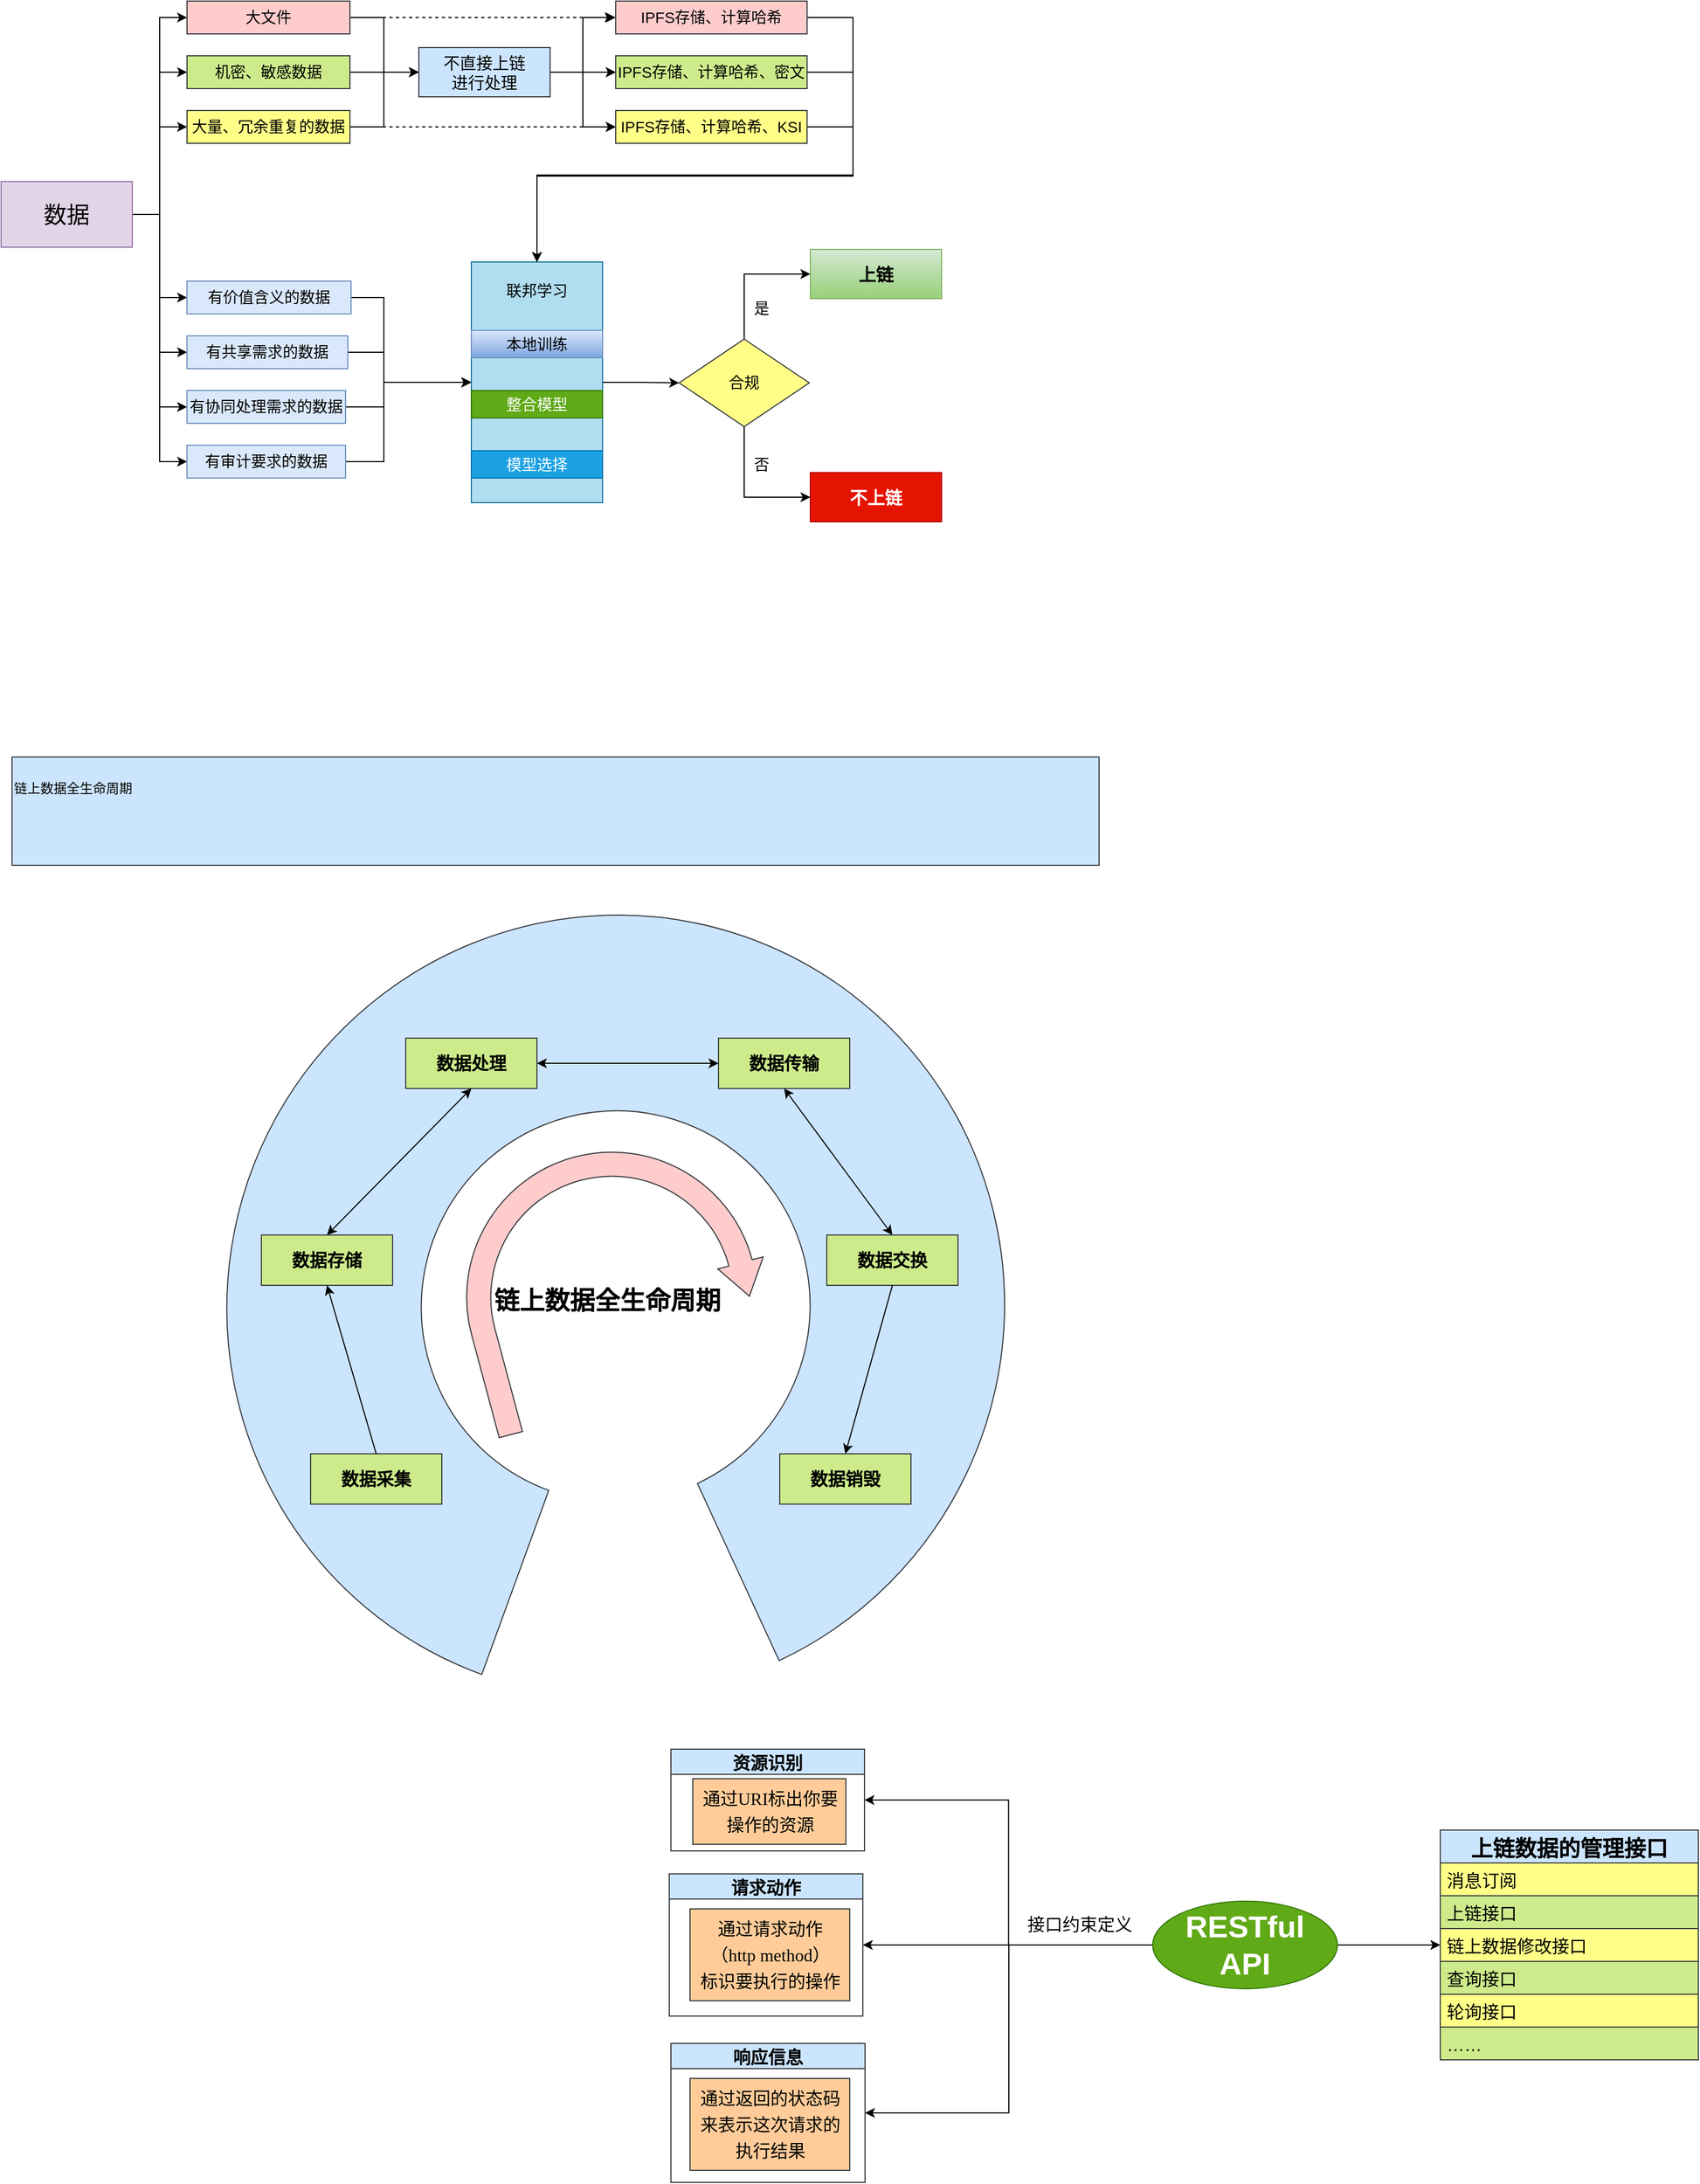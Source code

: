 <mxfile version="20.3.2" type="github"><diagram id="kjsnh7O_SymupYjuu-0S" name="第 1 页"><mxGraphModel dx="1720" dy="1158" grid="0" gridSize="10" guides="1" tooltips="1" connect="1" arrows="1" fold="1" page="0" pageScale="1" pageWidth="827" pageHeight="1169" math="0" shadow="0"><root><mxCell id="0"/><mxCell id="1" parent="0"/><mxCell id="IhO_nc91fv_scysewJJJ-87" value="" style="verticalLabelPosition=bottom;verticalAlign=top;html=1;shape=mxgraph.basic.partConcEllipse;startAngle=0.25;endAngle=0.125;arcWidth=0.5;rotation=110;fillColor=#cce5ff;strokeColor=#36393d;" parent="1" vertex="1"><mxGeometry x="284" y="873" width="716" height="710.5" as="geometry"/></mxCell><mxCell id="IhO_nc91fv_scysewJJJ-14" style="edgeStyle=orthogonalEdgeStyle;rounded=0;orthogonalLoop=1;jettySize=auto;html=1;entryX=0;entryY=0.5;entryDx=0;entryDy=0;" parent="1" source="IhO_nc91fv_scysewJJJ-1" target="IhO_nc91fv_scysewJJJ-2" edge="1"><mxGeometry relative="1" as="geometry"/></mxCell><mxCell id="IhO_nc91fv_scysewJJJ-15" style="edgeStyle=orthogonalEdgeStyle;rounded=0;orthogonalLoop=1;jettySize=auto;html=1;exitX=1;exitY=0.5;exitDx=0;exitDy=0;entryX=0;entryY=0.5;entryDx=0;entryDy=0;" parent="1" source="IhO_nc91fv_scysewJJJ-1" target="IhO_nc91fv_scysewJJJ-8" edge="1"><mxGeometry relative="1" as="geometry"/></mxCell><mxCell id="IhO_nc91fv_scysewJJJ-16" style="edgeStyle=orthogonalEdgeStyle;rounded=0;orthogonalLoop=1;jettySize=auto;html=1;entryX=0;entryY=0.5;entryDx=0;entryDy=0;" parent="1" source="IhO_nc91fv_scysewJJJ-1" target="IhO_nc91fv_scysewJJJ-9" edge="1"><mxGeometry relative="1" as="geometry"/></mxCell><mxCell id="IhO_nc91fv_scysewJJJ-17" style="edgeStyle=orthogonalEdgeStyle;rounded=0;orthogonalLoop=1;jettySize=auto;html=1;exitX=1;exitY=0.5;exitDx=0;exitDy=0;entryX=0;entryY=0.5;entryDx=0;entryDy=0;fontSize=14;" parent="1" source="IhO_nc91fv_scysewJJJ-1" target="IhO_nc91fv_scysewJJJ-10" edge="1"><mxGeometry relative="1" as="geometry"/></mxCell><mxCell id="IhO_nc91fv_scysewJJJ-18" style="edgeStyle=orthogonalEdgeStyle;rounded=0;orthogonalLoop=1;jettySize=auto;html=1;exitX=1;exitY=0.5;exitDx=0;exitDy=0;entryX=0;entryY=0.5;entryDx=0;entryDy=0;fontSize=14;" parent="1" source="IhO_nc91fv_scysewJJJ-1" target="IhO_nc91fv_scysewJJJ-11" edge="1"><mxGeometry relative="1" as="geometry"/></mxCell><mxCell id="IhO_nc91fv_scysewJJJ-19" style="edgeStyle=orthogonalEdgeStyle;rounded=0;orthogonalLoop=1;jettySize=auto;html=1;entryX=0;entryY=0.5;entryDx=0;entryDy=0;fontSize=14;" parent="1" source="IhO_nc91fv_scysewJJJ-1" target="IhO_nc91fv_scysewJJJ-13" edge="1"><mxGeometry relative="1" as="geometry"/></mxCell><mxCell id="IhO_nc91fv_scysewJJJ-33" style="edgeStyle=orthogonalEdgeStyle;rounded=0;orthogonalLoop=1;jettySize=auto;html=1;exitX=1;exitY=0.5;exitDx=0;exitDy=0;entryX=0;entryY=0.5;entryDx=0;entryDy=0;fontSize=14;" parent="1" source="IhO_nc91fv_scysewJJJ-1" target="IhO_nc91fv_scysewJJJ-31" edge="1"><mxGeometry relative="1" as="geometry"/></mxCell><mxCell id="IhO_nc91fv_scysewJJJ-1" value="&lt;font style=&quot;font-size: 21px;&quot;&gt;数据&lt;/font&gt;" style="rounded=0;whiteSpace=wrap;html=1;fillColor=#e1d5e7;strokeColor=#9673a6;" parent="1" vertex="1"><mxGeometry x="80" y="200" width="120" height="60" as="geometry"/></mxCell><mxCell id="IhO_nc91fv_scysewJJJ-22" style="edgeStyle=orthogonalEdgeStyle;rounded=0;orthogonalLoop=1;jettySize=auto;html=1;exitX=1;exitY=0.5;exitDx=0;exitDy=0;entryX=0;entryY=0.5;entryDx=0;entryDy=0;" parent="1" source="IhO_nc91fv_scysewJJJ-2" target="IhO_nc91fv_scysewJJJ-20" edge="1"><mxGeometry relative="1" as="geometry"><Array as="points"><mxPoint x="430" y="50"/><mxPoint x="430" y="100"/></Array></mxGeometry></mxCell><mxCell id="IhO_nc91fv_scysewJJJ-57" style="edgeStyle=orthogonalEdgeStyle;rounded=0;orthogonalLoop=1;jettySize=auto;html=1;strokeColor=default;dashed=1;" parent="1" source="IhO_nc91fv_scysewJJJ-2" edge="1"><mxGeometry relative="1" as="geometry"><mxPoint x="641" y="50" as="targetPoint"/></mxGeometry></mxCell><mxCell id="IhO_nc91fv_scysewJJJ-2" value="&lt;font style=&quot;font-size: 14px;&quot;&gt;大文件&lt;/font&gt;" style="whiteSpace=wrap;html=1;rounded=0;fillColor=#ffcccc;strokeColor=#36393d;align=center;" parent="1" vertex="1"><mxGeometry x="250" y="35" width="149" height="30" as="geometry"/></mxCell><mxCell id="IhO_nc91fv_scysewJJJ-23" style="edgeStyle=orthogonalEdgeStyle;rounded=0;orthogonalLoop=1;jettySize=auto;html=1;exitX=1;exitY=0.5;exitDx=0;exitDy=0;entryX=0;entryY=0.5;entryDx=0;entryDy=0;" parent="1" source="IhO_nc91fv_scysewJJJ-8" target="IhO_nc91fv_scysewJJJ-20" edge="1"><mxGeometry relative="1" as="geometry"/></mxCell><mxCell id="IhO_nc91fv_scysewJJJ-58" style="edgeStyle=orthogonalEdgeStyle;rounded=0;orthogonalLoop=1;jettySize=auto;html=1;exitX=1;exitY=0.5;exitDx=0;exitDy=0;entryX=0;entryY=0.5;entryDx=0;entryDy=0;dashed=1;strokeColor=default;" parent="1" source="IhO_nc91fv_scysewJJJ-8" target="IhO_nc91fv_scysewJJJ-51" edge="1"><mxGeometry relative="1" as="geometry"/></mxCell><mxCell id="IhO_nc91fv_scysewJJJ-8" value="&lt;font style=&quot;font-size: 14px;&quot;&gt;机密、敏感数据&lt;/font&gt;" style="whiteSpace=wrap;html=1;rounded=0;fillColor=#cdeb8b;strokeColor=#36393d;" parent="1" vertex="1"><mxGeometry x="250" y="85" width="149" height="30" as="geometry"/></mxCell><mxCell id="IhO_nc91fv_scysewJJJ-24" style="edgeStyle=orthogonalEdgeStyle;rounded=0;orthogonalLoop=1;jettySize=auto;html=1;exitX=1;exitY=0.5;exitDx=0;exitDy=0;entryX=0;entryY=0.5;entryDx=0;entryDy=0;" parent="1" source="IhO_nc91fv_scysewJJJ-9" target="IhO_nc91fv_scysewJJJ-20" edge="1"><mxGeometry relative="1" as="geometry"><Array as="points"><mxPoint x="430" y="150"/><mxPoint x="430" y="100"/></Array></mxGeometry></mxCell><mxCell id="IhO_nc91fv_scysewJJJ-59" style="edgeStyle=orthogonalEdgeStyle;rounded=0;orthogonalLoop=1;jettySize=auto;html=1;entryX=0;entryY=0.5;entryDx=0;entryDy=0;dashed=1;strokeColor=default;" parent="1" source="IhO_nc91fv_scysewJJJ-9" target="IhO_nc91fv_scysewJJJ-52" edge="1"><mxGeometry relative="1" as="geometry"/></mxCell><mxCell id="IhO_nc91fv_scysewJJJ-9" value="&lt;font style=&quot;font-size: 14px;&quot;&gt;大量、冗余重复的数据&lt;/font&gt;" style="whiteSpace=wrap;html=1;rounded=0;fillColor=#ffff88;strokeColor=#36393d;" parent="1" vertex="1"><mxGeometry x="250" y="135" width="149" height="30" as="geometry"/></mxCell><mxCell id="IhO_nc91fv_scysewJJJ-25" style="edgeStyle=orthogonalEdgeStyle;rounded=0;orthogonalLoop=1;jettySize=auto;html=1;exitX=1;exitY=0.5;exitDx=0;exitDy=0;entryX=0;entryY=0.5;entryDx=0;entryDy=0;fontSize=14;" parent="1" source="IhO_nc91fv_scysewJJJ-10" target="IhO_nc91fv_scysewJJJ-21" edge="1"><mxGeometry relative="1" as="geometry"><Array as="points"><mxPoint x="430" y="306"/><mxPoint x="430" y="384"/></Array></mxGeometry></mxCell><mxCell id="IhO_nc91fv_scysewJJJ-10" value="有价值含义的数据" style="whiteSpace=wrap;html=1;rounded=0;fillColor=#dae8fc;strokeColor=#6c8ebf;fontSize=14;" parent="1" vertex="1"><mxGeometry x="250" y="291" width="150" height="30" as="geometry"/></mxCell><mxCell id="IhO_nc91fv_scysewJJJ-27" style="edgeStyle=orthogonalEdgeStyle;rounded=0;orthogonalLoop=1;jettySize=auto;html=1;entryX=0;entryY=0.5;entryDx=0;entryDy=0;fontSize=14;" parent="1" source="IhO_nc91fv_scysewJJJ-11" target="IhO_nc91fv_scysewJJJ-21" edge="1"><mxGeometry relative="1" as="geometry"><Array as="points"><mxPoint x="430" y="356"/><mxPoint x="430" y="384"/></Array></mxGeometry></mxCell><mxCell id="IhO_nc91fv_scysewJJJ-11" value="有共享需求的数据" style="whiteSpace=wrap;html=1;rounded=0;fillColor=#dae8fc;strokeColor=#6c8ebf;fontSize=14;" parent="1" vertex="1"><mxGeometry x="250" y="341" width="147" height="30" as="geometry"/></mxCell><mxCell id="IhO_nc91fv_scysewJJJ-29" style="edgeStyle=orthogonalEdgeStyle;rounded=0;orthogonalLoop=1;jettySize=auto;html=1;exitX=1;exitY=0.5;exitDx=0;exitDy=0;entryX=0;entryY=0.5;entryDx=0;entryDy=0;fontSize=14;" parent="1" source="IhO_nc91fv_scysewJJJ-13" target="IhO_nc91fv_scysewJJJ-21" edge="1"><mxGeometry relative="1" as="geometry"><Array as="points"><mxPoint x="430" y="406"/><mxPoint x="430" y="384"/></Array></mxGeometry></mxCell><mxCell id="IhO_nc91fv_scysewJJJ-13" value="有协同处理需求的数据" style="whiteSpace=wrap;html=1;rounded=0;fillColor=#dae8fc;strokeColor=#6c8ebf;fontSize=14;" parent="1" vertex="1"><mxGeometry x="250" y="391" width="145" height="30" as="geometry"/></mxCell><mxCell id="IhO_nc91fv_scysewJJJ-54" style="edgeStyle=orthogonalEdgeStyle;rounded=0;orthogonalLoop=1;jettySize=auto;html=1;exitX=1;exitY=0.5;exitDx=0;exitDy=0;entryX=0;entryY=0.5;entryDx=0;entryDy=0;strokeColor=default;" parent="1" source="IhO_nc91fv_scysewJJJ-20" target="IhO_nc91fv_scysewJJJ-50" edge="1"><mxGeometry relative="1" as="geometry"/></mxCell><mxCell id="IhO_nc91fv_scysewJJJ-55" style="edgeStyle=orthogonalEdgeStyle;rounded=0;orthogonalLoop=1;jettySize=auto;html=1;entryX=0;entryY=0.5;entryDx=0;entryDy=0;strokeColor=default;" parent="1" source="IhO_nc91fv_scysewJJJ-20" target="IhO_nc91fv_scysewJJJ-51" edge="1"><mxGeometry relative="1" as="geometry"/></mxCell><mxCell id="IhO_nc91fv_scysewJJJ-56" style="edgeStyle=orthogonalEdgeStyle;rounded=0;orthogonalLoop=1;jettySize=auto;html=1;entryX=0;entryY=0.5;entryDx=0;entryDy=0;strokeColor=default;" parent="1" source="IhO_nc91fv_scysewJJJ-20" target="IhO_nc91fv_scysewJJJ-52" edge="1"><mxGeometry relative="1" as="geometry"/></mxCell><mxCell id="IhO_nc91fv_scysewJJJ-20" value="&lt;font style=&quot;font-size: 15px;&quot;&gt;不直接上链&lt;br&gt;进行处理&lt;/font&gt;" style="rounded=0;whiteSpace=wrap;html=1;fillColor=#cce5ff;strokeColor=#36393d;" parent="1" vertex="1"><mxGeometry x="462" y="77.5" width="120" height="45" as="geometry"/></mxCell><mxCell id="IhO_nc91fv_scysewJJJ-43" style="edgeStyle=orthogonalEdgeStyle;rounded=0;orthogonalLoop=1;jettySize=auto;html=1;exitX=1;exitY=0.5;exitDx=0;exitDy=0;entryX=0;entryY=0.5;entryDx=0;entryDy=0;strokeColor=default;fontSize=14;" parent="1" source="IhO_nc91fv_scysewJJJ-21" target="IhO_nc91fv_scysewJJJ-40" edge="1"><mxGeometry relative="1" as="geometry"/></mxCell><mxCell id="IhO_nc91fv_scysewJJJ-21" value="联邦学习&lt;br style=&quot;font-size: 14px;&quot;&gt;&lt;br style=&quot;font-size: 14px;&quot;&gt;&lt;br style=&quot;font-size: 14px;&quot;&gt;&lt;br style=&quot;font-size: 14px;&quot;&gt;&lt;br style=&quot;font-size: 14px;&quot;&gt;&lt;br style=&quot;font-size: 14px;&quot;&gt;&lt;br style=&quot;font-size: 14px;&quot;&gt;&lt;br style=&quot;font-size: 14px;&quot;&gt;&lt;br style=&quot;font-size: 14px;&quot;&gt;&lt;br style=&quot;font-size: 14px;&quot;&gt;&lt;br style=&quot;font-size: 14px;&quot;&gt;" style="rounded=0;whiteSpace=wrap;html=1;fillColor=#b1ddf0;strokeColor=#10739e;align=center;fontSize=14;" parent="1" vertex="1"><mxGeometry x="510" y="273.5" width="120" height="220" as="geometry"/></mxCell><mxCell id="IhO_nc91fv_scysewJJJ-34" style="edgeStyle=orthogonalEdgeStyle;rounded=0;orthogonalLoop=1;jettySize=auto;html=1;exitX=1;exitY=0.5;exitDx=0;exitDy=0;entryX=0;entryY=0.5;entryDx=0;entryDy=0;strokeColor=default;fontSize=14;" parent="1" source="IhO_nc91fv_scysewJJJ-31" target="IhO_nc91fv_scysewJJJ-21" edge="1"><mxGeometry relative="1" as="geometry"><Array as="points"><mxPoint x="430" y="456"/><mxPoint x="430" y="384"/></Array></mxGeometry></mxCell><mxCell id="IhO_nc91fv_scysewJJJ-31" value="有审计要求的数据" style="whiteSpace=wrap;html=1;rounded=0;fillColor=#dae8fc;strokeColor=#6c8ebf;fontSize=14;" parent="1" vertex="1"><mxGeometry x="250" y="441" width="145" height="30" as="geometry"/></mxCell><mxCell id="IhO_nc91fv_scysewJJJ-35" value="&lt;b style=&quot;&quot;&gt;&lt;font style=&quot;font-size: 16px;&quot;&gt;上链&lt;/font&gt;&lt;/b&gt;" style="rounded=0;whiteSpace=wrap;html=1;fillColor=#d5e8d4;strokeColor=#82b366;gradientColor=#97d077;fontSize=14;" parent="1" vertex="1"><mxGeometry x="820" y="262" width="120" height="45" as="geometry"/></mxCell><mxCell id="IhO_nc91fv_scysewJJJ-36" value="本地训练" style="rounded=0;whiteSpace=wrap;html=1;fillColor=#dae8fc;strokeColor=#6c8ebf;gradientColor=#7ea6e0;fontSize=14;" parent="1" vertex="1"><mxGeometry x="510" y="336" width="120" height="25" as="geometry"/></mxCell><mxCell id="IhO_nc91fv_scysewJJJ-37" value="整合模型" style="rounded=0;whiteSpace=wrap;html=1;fillColor=#60a917;strokeColor=#2D7600;fontSize=14;fontColor=#ffffff;" parent="1" vertex="1"><mxGeometry x="510" y="391" width="120" height="25" as="geometry"/></mxCell><mxCell id="IhO_nc91fv_scysewJJJ-38" value="模型选择" style="rounded=0;whiteSpace=wrap;html=1;fillColor=#1ba1e2;strokeColor=#006EAF;fontSize=14;fontColor=#ffffff;" parent="1" vertex="1"><mxGeometry x="510" y="446" width="120" height="25" as="geometry"/></mxCell><mxCell id="IhO_nc91fv_scysewJJJ-60" style="edgeStyle=orthogonalEdgeStyle;rounded=0;orthogonalLoop=1;jettySize=auto;html=1;exitX=0.5;exitY=1;exitDx=0;exitDy=0;entryX=0;entryY=0.5;entryDx=0;entryDy=0;strokeColor=default;fontSize=14;" parent="1" source="IhO_nc91fv_scysewJJJ-40" target="IhO_nc91fv_scysewJJJ-46" edge="1"><mxGeometry relative="1" as="geometry"/></mxCell><mxCell id="IhO_nc91fv_scysewJJJ-150" style="edgeStyle=orthogonalEdgeStyle;rounded=0;orthogonalLoop=1;jettySize=auto;html=1;exitX=0.5;exitY=0;exitDx=0;exitDy=0;entryX=0;entryY=0.5;entryDx=0;entryDy=0;strokeColor=default;fontSize=14;" parent="1" source="IhO_nc91fv_scysewJJJ-40" target="IhO_nc91fv_scysewJJJ-35" edge="1"><mxGeometry relative="1" as="geometry"/></mxCell><mxCell id="IhO_nc91fv_scysewJJJ-40" value="合规" style="rhombus;whiteSpace=wrap;html=1;fillColor=#ffff88;strokeColor=#36393d;fontSize=14;" parent="1" vertex="1"><mxGeometry x="700" y="344" width="119" height="80" as="geometry"/></mxCell><mxCell id="IhO_nc91fv_scysewJJJ-42" value="是" style="text;html=1;align=center;verticalAlign=middle;resizable=0;points=[];autosize=1;strokeColor=none;fillColor=none;fontSize=14;" parent="1" vertex="1"><mxGeometry x="759.01" y="301" width="32" height="29" as="geometry"/></mxCell><mxCell id="IhO_nc91fv_scysewJJJ-45" value="否" style="text;html=1;align=center;verticalAlign=middle;resizable=0;points=[];autosize=1;strokeColor=none;fillColor=none;" parent="1" vertex="1"><mxGeometry x="691" y="140" width="40" height="30" as="geometry"/></mxCell><mxCell id="IhO_nc91fv_scysewJJJ-46" value="&lt;b style=&quot;&quot;&gt;&lt;font style=&quot;font-size: 16px;&quot;&gt;不上链&lt;/font&gt;&lt;/b&gt;" style="rounded=0;whiteSpace=wrap;html=1;fillColor=#e51400;fontColor=#ffffff;strokeColor=#B20000;fontSize=14;" parent="1" vertex="1"><mxGeometry x="820" y="466" width="120" height="45" as="geometry"/></mxCell><mxCell id="IhO_nc91fv_scysewJJJ-66" style="edgeStyle=orthogonalEdgeStyle;rounded=0;orthogonalLoop=1;jettySize=auto;html=1;exitX=1;exitY=0.5;exitDx=0;exitDy=0;strokeColor=default;" parent="1" source="IhO_nc91fv_scysewJJJ-50" target="IhO_nc91fv_scysewJJJ-21" edge="1"><mxGeometry relative="1" as="geometry"><Array as="points"><mxPoint x="859" y="50"/><mxPoint x="859" y="194"/><mxPoint x="570" y="194"/></Array></mxGeometry></mxCell><mxCell id="IhO_nc91fv_scysewJJJ-50" value="&lt;font style=&quot;font-size: 14px;&quot;&gt;IPFS存储、计算哈希&lt;/font&gt;" style="whiteSpace=wrap;html=1;rounded=0;align=center;fillColor=#ffcccc;strokeColor=#36393d;" parent="1" vertex="1"><mxGeometry x="642" y="35" width="175" height="30" as="geometry"/></mxCell><mxCell id="IhO_nc91fv_scysewJJJ-68" style="edgeStyle=orthogonalEdgeStyle;rounded=0;orthogonalLoop=1;jettySize=auto;html=1;exitX=1;exitY=0.5;exitDx=0;exitDy=0;entryX=0.5;entryY=0;entryDx=0;entryDy=0;strokeColor=default;" parent="1" source="IhO_nc91fv_scysewJJJ-51" target="IhO_nc91fv_scysewJJJ-21" edge="1"><mxGeometry relative="1" as="geometry"><Array as="points"><mxPoint x="859" y="100"/><mxPoint x="859" y="194"/><mxPoint x="570" y="194"/></Array></mxGeometry></mxCell><mxCell id="IhO_nc91fv_scysewJJJ-51" value="&lt;font style=&quot;font-size: 14px;&quot;&gt;IPFS存储、计算哈希&lt;span style=&quot;text-align: left;&quot;&gt;、密文&lt;/span&gt;&lt;/font&gt;" style="whiteSpace=wrap;html=1;rounded=0;fillColor=#cdeb8b;strokeColor=#36393d;" parent="1" vertex="1"><mxGeometry x="642" y="85" width="175" height="30" as="geometry"/></mxCell><mxCell id="IhO_nc91fv_scysewJJJ-69" style="edgeStyle=orthogonalEdgeStyle;rounded=0;orthogonalLoop=1;jettySize=auto;html=1;entryX=0.5;entryY=0;entryDx=0;entryDy=0;strokeColor=default;" parent="1" source="IhO_nc91fv_scysewJJJ-52" target="IhO_nc91fv_scysewJJJ-21" edge="1"><mxGeometry relative="1" as="geometry"><Array as="points"><mxPoint x="859" y="150"/><mxPoint x="859" y="195"/><mxPoint x="570" y="195"/></Array></mxGeometry></mxCell><mxCell id="IhO_nc91fv_scysewJJJ-52" value="&lt;font style=&quot;font-size: 14px;&quot;&gt;IPFS存储、计算哈希、KSI&lt;/font&gt;" style="whiteSpace=wrap;html=1;rounded=0;fillColor=#ffff88;strokeColor=#36393d;" parent="1" vertex="1"><mxGeometry x="642" y="135" width="175" height="30" as="geometry"/></mxCell><mxCell id="IhO_nc91fv_scysewJJJ-71" value="否" style="text;html=1;align=center;verticalAlign=middle;resizable=0;points=[];autosize=1;strokeColor=none;fillColor=none;fontSize=14;" parent="1" vertex="1"><mxGeometry x="759.01" y="444" width="32" height="29" as="geometry"/></mxCell><mxCell id="IhO_nc91fv_scysewJJJ-74" value="链上数据全生命周期&lt;br&gt;&lt;br&gt;&lt;br&gt;&lt;br&gt;" style="rounded=0;whiteSpace=wrap;html=1;align=left;fillColor=#cce5ff;strokeColor=#36393d;" parent="1" vertex="1"><mxGeometry x="90" y="726" width="994" height="99" as="geometry"/></mxCell><mxCell id="IhO_nc91fv_scysewJJJ-76" value="&lt;b&gt;&lt;font style=&quot;font-size: 16px;&quot;&gt;数据采集&lt;/font&gt;&lt;/b&gt;" style="rounded=0;whiteSpace=wrap;html=1;fillColor=#cdeb8b;strokeColor=#36393d;" parent="1" vertex="1"><mxGeometry x="363" y="1363" width="120" height="46" as="geometry"/></mxCell><mxCell id="IhO_nc91fv_scysewJJJ-77" value="&lt;b&gt;&lt;font style=&quot;font-size: 16px;&quot;&gt;数据存储&lt;/font&gt;&lt;/b&gt;" style="rounded=0;whiteSpace=wrap;html=1;fillColor=#cdeb8b;strokeColor=#36393d;" parent="1" vertex="1"><mxGeometry x="318" y="1163" width="120" height="46" as="geometry"/></mxCell><mxCell id="IhO_nc91fv_scysewJJJ-78" value="&lt;b&gt;&lt;font style=&quot;font-size: 16px;&quot;&gt;数据处理&lt;/font&gt;&lt;/b&gt;" style="rounded=0;whiteSpace=wrap;html=1;fillColor=#cdeb8b;strokeColor=#36393d;" parent="1" vertex="1"><mxGeometry x="450" y="983" width="120" height="46" as="geometry"/></mxCell><mxCell id="IhO_nc91fv_scysewJJJ-79" value="&lt;b&gt;&lt;font style=&quot;font-size: 16px;&quot;&gt;数据传输&lt;/font&gt;&lt;/b&gt;" style="rounded=0;whiteSpace=wrap;html=1;fillColor=#cdeb8b;strokeColor=#36393d;" parent="1" vertex="1"><mxGeometry x="736" y="983" width="120" height="46" as="geometry"/></mxCell><mxCell id="IhO_nc91fv_scysewJJJ-80" value="&lt;b&gt;&lt;font style=&quot;font-size: 16px;&quot;&gt;数据交换&lt;/font&gt;&lt;/b&gt;" style="rounded=0;whiteSpace=wrap;html=1;fillColor=#cdeb8b;strokeColor=#36393d;" parent="1" vertex="1"><mxGeometry x="835" y="1163" width="120" height="46" as="geometry"/></mxCell><mxCell id="IhO_nc91fv_scysewJJJ-81" value="&lt;b&gt;&lt;font style=&quot;font-size: 16px;&quot;&gt;数据销毁&lt;/font&gt;&lt;/b&gt;" style="rounded=0;whiteSpace=wrap;html=1;fillColor=#cdeb8b;strokeColor=#36393d;" parent="1" vertex="1"><mxGeometry x="792" y="1363" width="120" height="46" as="geometry"/></mxCell><mxCell id="IhO_nc91fv_scysewJJJ-98" value="" style="endArrow=classic;html=1;rounded=0;strokeColor=default;exitX=0.5;exitY=0;exitDx=0;exitDy=0;entryX=0.5;entryY=1;entryDx=0;entryDy=0;" parent="1" source="IhO_nc91fv_scysewJJJ-76" target="IhO_nc91fv_scysewJJJ-77" edge="1"><mxGeometry width="50" height="50" relative="1" as="geometry"><mxPoint x="580" y="1295" as="sourcePoint"/><mxPoint x="630" y="1245" as="targetPoint"/></mxGeometry></mxCell><mxCell id="IhO_nc91fv_scysewJJJ-99" value="" style="endArrow=classic;html=1;rounded=0;strokeColor=default;entryX=0.5;entryY=0;entryDx=0;entryDy=0;exitX=0.5;exitY=1;exitDx=0;exitDy=0;" parent="1" source="IhO_nc91fv_scysewJJJ-80" target="IhO_nc91fv_scysewJJJ-81" edge="1"><mxGeometry width="50" height="50" relative="1" as="geometry"><mxPoint x="751" y="1268" as="sourcePoint"/><mxPoint x="801" y="1218" as="targetPoint"/></mxGeometry></mxCell><mxCell id="IhO_nc91fv_scysewJJJ-100" value="" style="endArrow=classic;startArrow=classic;html=1;rounded=0;strokeColor=default;entryX=0.5;entryY=1;entryDx=0;entryDy=0;exitX=0.5;exitY=0;exitDx=0;exitDy=0;" parent="1" source="IhO_nc91fv_scysewJJJ-77" target="IhO_nc91fv_scysewJJJ-78" edge="1"><mxGeometry width="50" height="50" relative="1" as="geometry"><mxPoint x="413" y="1128" as="sourcePoint"/><mxPoint x="463" y="1078" as="targetPoint"/></mxGeometry></mxCell><mxCell id="IhO_nc91fv_scysewJJJ-101" value="" style="endArrow=classic;startArrow=classic;html=1;rounded=0;strokeColor=default;exitX=1;exitY=0.5;exitDx=0;exitDy=0;entryX=0;entryY=0.5;entryDx=0;entryDy=0;" parent="1" source="IhO_nc91fv_scysewJJJ-78" target="IhO_nc91fv_scysewJJJ-79" edge="1"><mxGeometry width="50" height="50" relative="1" as="geometry"><mxPoint x="751" y="1268" as="sourcePoint"/><mxPoint x="801" y="1218" as="targetPoint"/></mxGeometry></mxCell><mxCell id="IhO_nc91fv_scysewJJJ-102" value="" style="endArrow=classic;startArrow=classic;html=1;rounded=0;strokeColor=default;entryX=0.5;entryY=1;entryDx=0;entryDy=0;exitX=0.5;exitY=0;exitDx=0;exitDy=0;" parent="1" source="IhO_nc91fv_scysewJJJ-80" target="IhO_nc91fv_scysewJJJ-79" edge="1"><mxGeometry width="50" height="50" relative="1" as="geometry"><mxPoint x="751" y="1268" as="sourcePoint"/><mxPoint x="801" y="1218" as="targetPoint"/></mxGeometry></mxCell><mxCell id="IhO_nc91fv_scysewJJJ-107" value="" style="html=1;shadow=0;dashed=0;align=center;verticalAlign=middle;shape=mxgraph.arrows2.uTurnArrow;dy=11;arrowHead=43;dx2=31.46;rotation=75;fillColor=#ffcccc;strokeColor=#36393d;" parent="1" vertex="1"><mxGeometry x="524.01" y="1063.49" width="230" height="276" as="geometry"/></mxCell><mxCell id="IhO_nc91fv_scysewJJJ-108" value="&lt;span style=&quot;text-align: left;&quot;&gt;&lt;b&gt;&lt;font style=&quot;font-size: 23px;&quot;&gt;链上数据全生命周期&lt;/font&gt;&lt;/b&gt;&lt;/span&gt;" style="text;html=1;align=center;verticalAlign=middle;resizable=0;points=[];autosize=1;strokeColor=none;fillColor=none;" parent="1" vertex="1"><mxGeometry x="521" y="1203.47" width="225" height="40" as="geometry"/></mxCell><mxCell id="IhO_nc91fv_scysewJJJ-125" style="edgeStyle=orthogonalEdgeStyle;rounded=0;orthogonalLoop=1;jettySize=auto;html=1;entryX=1;entryY=0.5;entryDx=0;entryDy=0;strokeColor=default;fontSize=16;" parent="1" source="IhO_nc91fv_scysewJJJ-109" target="IhO_nc91fv_scysewJJJ-132" edge="1"><mxGeometry relative="1" as="geometry"><mxPoint x="1032" y="1736.5" as="targetPoint"/></mxGeometry></mxCell><mxCell id="IhO_nc91fv_scysewJJJ-126" style="edgeStyle=orthogonalEdgeStyle;rounded=0;orthogonalLoop=1;jettySize=auto;html=1;exitX=0;exitY=0.5;exitDx=0;exitDy=0;entryX=1;entryY=0.5;entryDx=0;entryDy=0;strokeColor=default;fontSize=16;" parent="1" source="IhO_nc91fv_scysewJJJ-109" target="IhO_nc91fv_scysewJJJ-135" edge="1"><mxGeometry relative="1" as="geometry"><mxPoint x="1032" y="1802.5" as="targetPoint"/></mxGeometry></mxCell><mxCell id="IhO_nc91fv_scysewJJJ-139" style="edgeStyle=orthogonalEdgeStyle;rounded=0;orthogonalLoop=1;jettySize=auto;html=1;entryX=1;entryY=0.5;entryDx=0;entryDy=0;strokeColor=default;fontSize=16;" parent="1" source="IhO_nc91fv_scysewJJJ-109" target="IhO_nc91fv_scysewJJJ-137" edge="1"><mxGeometry relative="1" as="geometry"/></mxCell><mxCell id="IhO_nc91fv_scysewJJJ-145" style="edgeStyle=orthogonalEdgeStyle;rounded=0;orthogonalLoop=1;jettySize=auto;html=1;entryX=0;entryY=0.5;entryDx=0;entryDy=0;strokeColor=default;fontSize=16;" parent="1" source="IhO_nc91fv_scysewJJJ-109" target="IhO_nc91fv_scysewJJJ-141" edge="1"><mxGeometry relative="1" as="geometry"/></mxCell><mxCell id="IhO_nc91fv_scysewJJJ-109" value="&lt;b&gt;&lt;font style=&quot;font-size: 28px;&quot;&gt;RESTful&lt;br&gt;API&lt;br&gt;&lt;/font&gt;&lt;/b&gt;" style="ellipse;whiteSpace=wrap;html=1;fontSize=16;fillColor=#60a917;strokeColor=#2D7600;fontColor=#ffffff;" parent="1" vertex="1"><mxGeometry x="1133" y="1772" width="169" height="80" as="geometry"/></mxCell><mxCell id="IhO_nc91fv_scysewJJJ-132" value="资源识别" style="swimlane;fontSize=16;fillColor=#cce5ff;strokeColor=#36393d;" parent="1" vertex="1"><mxGeometry x="692.5" y="1633" width="177" height="93" as="geometry"><mxRectangle x="640" y="1660" width="99" height="31" as="alternateBounds"/></mxGeometry></mxCell><mxCell id="IhO_nc91fv_scysewJJJ-134" value="&lt;span style=&quot;text-align: start; font-size: 12pt; line-height: 24px; font-family: 宋体;&quot;&gt;通过&lt;span lang=&quot;EN-US&quot;&gt;URI&lt;/span&gt;标出你要&lt;br&gt;操作的资源&lt;/span&gt;&lt;span style=&quot;font-size: medium; text-align: start;&quot;&gt;&lt;/span&gt;" style="text;html=1;align=center;verticalAlign=middle;resizable=0;points=[];autosize=1;strokeColor=#36393d;fillColor=#ffcc99;fontSize=16;" parent="IhO_nc91fv_scysewJJJ-132" vertex="1"><mxGeometry x="20" y="27" width="140" height="60" as="geometry"/></mxCell><mxCell id="IhO_nc91fv_scysewJJJ-135" value="请求动作" style="swimlane;fontSize=16;fillColor=#cce5ff;strokeColor=#36393d;" parent="1" vertex="1"><mxGeometry x="691" y="1747" width="177" height="130" as="geometry"><mxRectangle x="640" y="1660" width="99" height="31" as="alternateBounds"/></mxGeometry></mxCell><mxCell id="IhO_nc91fv_scysewJJJ-136" value="&lt;span style=&quot;text-align: start; font-size: 12pt; line-height: 24px; font-family: 宋体;&quot;&gt;通过请求动作&lt;br&gt;（&lt;span lang=&quot;EN-US&quot;&gt;http method&lt;/span&gt;）&lt;br&gt;标识要执行的操作&lt;/span&gt;&lt;span style=&quot;font-size: medium; text-align: start;&quot;&gt;&lt;/span&gt;" style="text;html=1;align=center;verticalAlign=middle;resizable=0;points=[];autosize=1;strokeColor=#36393d;fillColor=#ffcc99;fontSize=16;" parent="IhO_nc91fv_scysewJJJ-135" vertex="1"><mxGeometry x="19" y="32" width="146" height="84" as="geometry"/></mxCell><mxCell id="IhO_nc91fv_scysewJJJ-137" value="响应信息" style="swimlane;fontSize=16;fillColor=#cce5ff;strokeColor=#36393d;" parent="1" vertex="1"><mxGeometry x="692.5" y="1902" width="177.5" height="127" as="geometry"><mxRectangle x="640" y="1660" width="99" height="31" as="alternateBounds"/></mxGeometry></mxCell><mxCell id="IhO_nc91fv_scysewJJJ-138" value="&lt;span style=&quot;text-align: start; font-size: 12pt; line-height: 24px; font-family: 宋体;&quot;&gt;通过返回的状态码&lt;br&gt;来表示这次请求的&lt;br&gt;执行结果&lt;/span&gt;&lt;span style=&quot;font-size: medium; text-align: start;&quot;&gt;&lt;/span&gt;" style="text;html=1;align=center;verticalAlign=middle;resizable=0;points=[];autosize=1;strokeColor=#36393d;fillColor=#ffcc99;fontSize=16;" parent="IhO_nc91fv_scysewJJJ-137" vertex="1"><mxGeometry x="17.5" y="32" width="146" height="84" as="geometry"/></mxCell><mxCell id="IhO_nc91fv_scysewJJJ-140" value="&lt;span style=&quot;text-align: start; font-size: 12pt; line-height: 24px; font-family: 宋体;&quot;&gt;接口约束定义&lt;/span&gt;&lt;span style=&quot;font-size: medium; text-align: start;&quot;&gt;&lt;/span&gt;" style="text;html=1;align=center;verticalAlign=middle;resizable=0;points=[];autosize=1;strokeColor=none;fillColor=none;fontSize=16;" parent="1" vertex="1"><mxGeometry x="1009" y="1775" width="114" height="36" as="geometry"/></mxCell><mxCell id="IhO_nc91fv_scysewJJJ-141" value="上链数据的管理接口" style="swimlane;fontStyle=1;childLayout=stackLayout;horizontal=1;startSize=30;horizontalStack=0;resizeParent=1;resizeParentMax=0;resizeLast=0;collapsible=1;marginBottom=0;fontSize=20;fillColor=#cce5ff;strokeColor=#36393d;" parent="1" vertex="1"><mxGeometry x="1396" y="1707" width="236" height="210" as="geometry"><mxRectangle x="1396" y="1707" width="215" height="36" as="alternateBounds"/></mxGeometry></mxCell><mxCell id="IhO_nc91fv_scysewJJJ-142" value="消息订阅" style="text;strokeColor=#36393d;fillColor=#ffff88;align=left;verticalAlign=middle;spacingLeft=4;spacingRight=4;overflow=hidden;points=[[0,0.5],[1,0.5]];portConstraint=eastwest;rotatable=0;fontSize=16;" parent="IhO_nc91fv_scysewJJJ-141" vertex="1"><mxGeometry y="30" width="236" height="30" as="geometry"/></mxCell><mxCell id="IhO_nc91fv_scysewJJJ-143" value="上链接口" style="text;strokeColor=#36393d;fillColor=#cdeb8b;align=left;verticalAlign=middle;spacingLeft=4;spacingRight=4;overflow=hidden;points=[[0,0.5],[1,0.5]];portConstraint=eastwest;rotatable=0;fontSize=16;" parent="IhO_nc91fv_scysewJJJ-141" vertex="1"><mxGeometry y="60" width="236" height="30" as="geometry"/></mxCell><mxCell id="IhO_nc91fv_scysewJJJ-148" value="链上数据修改接口" style="text;strokeColor=#36393d;fillColor=#ffff88;align=left;verticalAlign=middle;spacingLeft=4;spacingRight=4;overflow=hidden;points=[[0,0.5],[1,0.5]];portConstraint=eastwest;rotatable=0;fontSize=16;" parent="IhO_nc91fv_scysewJJJ-141" vertex="1"><mxGeometry y="90" width="236" height="30" as="geometry"/></mxCell><mxCell id="IhO_nc91fv_scysewJJJ-147" value="查询接口" style="text;strokeColor=#36393d;fillColor=#cdeb8b;align=left;verticalAlign=middle;spacingLeft=4;spacingRight=4;overflow=hidden;points=[[0,0.5],[1,0.5]];portConstraint=eastwest;rotatable=0;fontSize=16;" parent="IhO_nc91fv_scysewJJJ-141" vertex="1"><mxGeometry y="120" width="236" height="30" as="geometry"/></mxCell><mxCell id="IhO_nc91fv_scysewJJJ-146" value="轮询接口" style="text;strokeColor=#36393d;fillColor=#ffff88;align=left;verticalAlign=middle;spacingLeft=4;spacingRight=4;overflow=hidden;points=[[0,0.5],[1,0.5]];portConstraint=eastwest;rotatable=0;fontSize=16;" parent="IhO_nc91fv_scysewJJJ-141" vertex="1"><mxGeometry y="150" width="236" height="30" as="geometry"/></mxCell><mxCell id="IhO_nc91fv_scysewJJJ-144" value="……" style="text;strokeColor=#36393d;fillColor=#cdeb8b;align=left;verticalAlign=middle;spacingLeft=4;spacingRight=4;overflow=hidden;points=[[0,0.5],[1,0.5]];portConstraint=eastwest;rotatable=0;fontSize=16;" parent="IhO_nc91fv_scysewJJJ-141" vertex="1"><mxGeometry y="180" width="236" height="30" as="geometry"/></mxCell></root></mxGraphModel></diagram></mxfile>